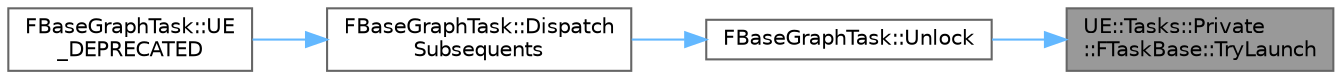 digraph "UE::Tasks::Private::FTaskBase::TryLaunch"
{
 // INTERACTIVE_SVG=YES
 // LATEX_PDF_SIZE
  bgcolor="transparent";
  edge [fontname=Helvetica,fontsize=10,labelfontname=Helvetica,labelfontsize=10];
  node [fontname=Helvetica,fontsize=10,shape=box,height=0.2,width=0.4];
  rankdir="RL";
  Node1 [id="Node000001",label="UE::Tasks::Private\l::FTaskBase::TryLaunch",height=0.2,width=0.4,color="gray40", fillcolor="grey60", style="filled", fontcolor="black",tooltip=" "];
  Node1 -> Node2 [id="edge1_Node000001_Node000002",dir="back",color="steelblue1",style="solid",tooltip=" "];
  Node2 [id="Node000002",label="FBaseGraphTask::Unlock",height=0.2,width=0.4,color="grey40", fillcolor="white", style="filled",URL="$d3/d6a/classFBaseGraphTask.html#a2ef724f88b13949572f4feb829b61b70",tooltip="Unlocks a task that was returned from ConstructAndHold or CreateGraphEvent, which may execute immedia..."];
  Node2 -> Node3 [id="edge2_Node000002_Node000003",dir="back",color="steelblue1",style="solid",tooltip=" "];
  Node3 [id="Node000003",label="FBaseGraphTask::Dispatch\lSubsequents",height=0.2,width=0.4,color="grey40", fillcolor="white", style="filled",URL="$d3/d6a/classFBaseGraphTask.html#a93d3f1e60f08d0000d611bc21892bad5",tooltip="Backward compatibility wrapper for Unlock."];
  Node3 -> Node4 [id="edge3_Node000003_Node000004",dir="back",color="steelblue1",style="solid",tooltip=" "];
  Node4 [id="Node000004",label="FBaseGraphTask::UE\l_DEPRECATED",height=0.2,width=0.4,color="grey40", fillcolor="white", style="filled",URL="$d3/d6a/classFBaseGraphTask.html#a2610e6c2655238a6ef8fe437f3024f09",tooltip=" "];
}
